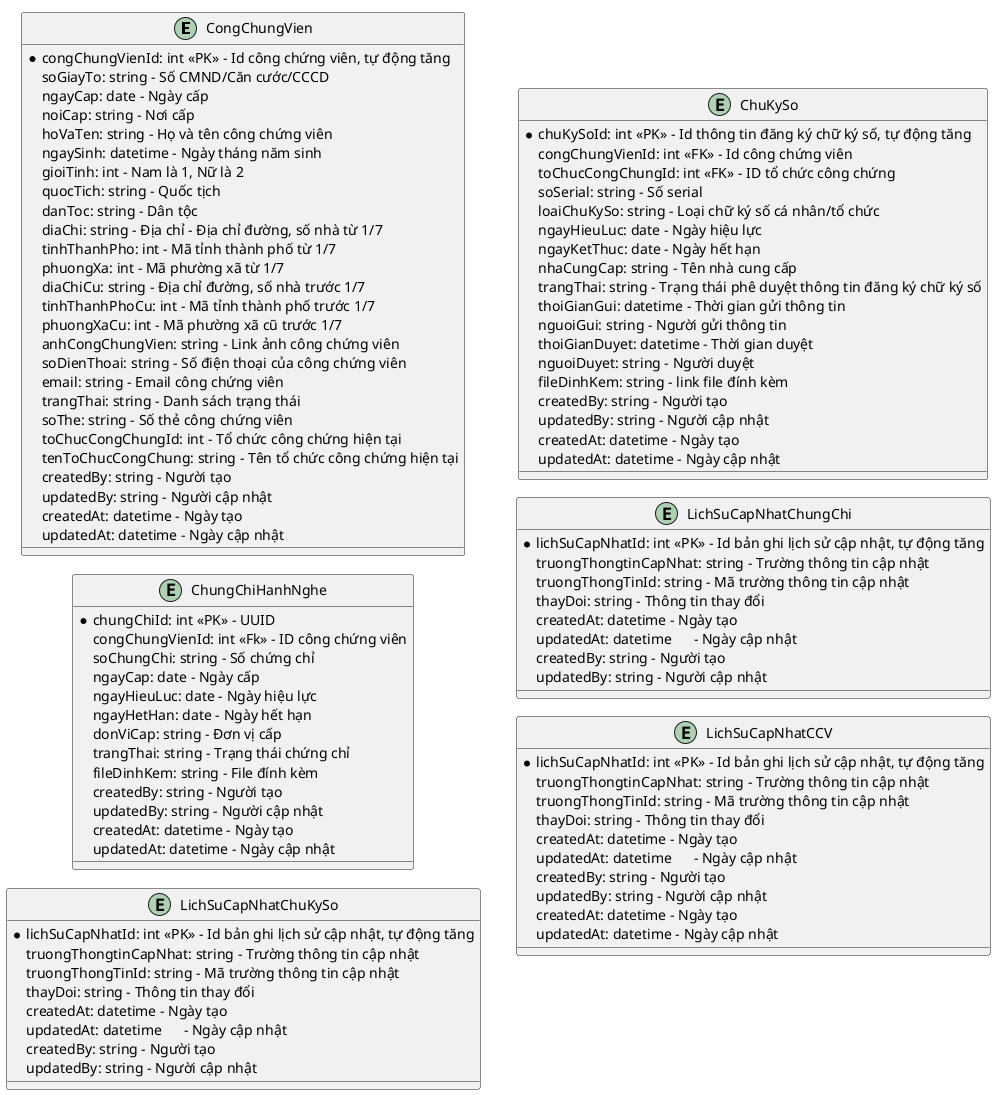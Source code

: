 @startuml ldm
!pragma layout smetana
left to right direction

entity CongChungVien
entity ChungChiHanhNghe
entity LichSuCapNhatChuKySo
entity ChuKySo
entity LichSuCapNhatChungChi
entity LichSuCapNhatCCV

entity CongChungVien {
  *congChungVienId: int <<PK>> - Id công chứng viên, tự động tăng
  soGiayTo: string - Số CMND/Căn cước/CCCD 
  ngayCap: date - Ngày cấp
  noiCap: string - Nơi cấp
  hoVaTen: string - Họ và tên công chứng viên
  ngaySinh: datetime - Ngày tháng năm sinh
  gioiTinh: int - Nam là 1, Nữ là 2
  quocTich: string - Quốc tịch
  danToc: string - Dân tộc
  diaChi: string - Địa chỉ - Địa chỉ đường, số nhà từ 1/7
  tinhThanhPho: int - Mã tỉnh thành phố từ 1/7
  phuongXa: int - Mã phường xã từ 1/7
  diaChiCu: string - Địa chỉ đường, số nhà trước 1/7
  tinhThanhPhoCu: int - Mã tỉnh thành phố trước 1/7
  phuongXaCu: int - Mã phường xã cũ trước 1/7
  anhCongChungVien: string - Link ảnh công chứng viên
  soDienThoai: string - Số điện thoại của công chứng viên
  email: string - Email công chứng viên
  trangThai: string - Danh sách trạng thái
  soThe: string - Số thẻ công chứng viên
  toChucCongChungId: int - Tổ chức công chứng hiện tại
  tenToChucCongChung: string - Tên tổ chức công chứng hiện tại
  createdBy: string - Người tạo
  updatedBy: string - Người cập nhật
  createdAt: datetime - Ngày tạo
  updatedAt: datetime - Ngày cập nhật
}

entity ChungChiHanhNghe {
  *chungChiId: int <<PK>> - UUID
  congChungVienId: int <<Fk>> - ID công chứng viên
  soChungChi: string - Số chứng chỉ
  ngayCap: date - Ngày cấp
  ngayHieuLuc: date - Ngày hiệu lực
  ngayHetHan: date - Ngày hết hạn
  donViCap: string - Đơn vị cấp
  trangThai: string - Trạng thái chứng chỉ
  fileDinhKem: string - File đính kèm
  createdBy: string - Người tạo
  updatedBy: string - Người cập nhật
  createdAt: datetime - Ngày tạo
  updatedAt: datetime - Ngày cập nhật
}

entity ChuKySo {
  *chuKySoId: int <<PK>> - Id thông tin đăng ký chữ ký số, tự động tăng
  congChungVienId: int <<FK>> - Id công chứng viên
  toChucCongChungId: int <<FK>> - ID tổ chức công chứng
  soSerial: string - Số serial
  loaiChuKySo: string - Loại chữ ký số cá nhân/tổ chức
  ngayHieuLuc: date - Ngày hiệu lực
  ngayKetThuc: date - Ngày hết hạn
  nhaCungCap: string - Tên nhà cung cấp
  trangThai: string - Trạng thái phê duyệt thông tin đăng ký chữ ký số
  thoiGianGui: datetime - Thời gian gửi thông tin
  nguoiGui: string - Người gửi thông tin
  thoiGianDuyet: datetime - Thời gian duyệt
  nguoiDuyet: string - Người duyệt
  fileDinhKem: string - link file đính kèm
  createdBy: string - Người tạo
  updatedBy: string - Người cập nhật
  createdAt: datetime - Ngày tạo
  updatedAt: datetime - Ngày cập nhật
}

entity LichSuCapNhatCCV {
  *lichSuCapNhatId: int <<PK>> - Id bản ghi lịch sử cập nhật, tự động tăng
  truongThongtinCapNhat: string - Trường thông tin cập nhật
  truongThongTinId: string - Mã trường thông tin cập nhật
  thayDoi: string - Thông tin thay đổi
  createdAt: datetime - Ngày tạo
  updatedAt: datetime      - Ngày cập nhật
  createdBy: string - Người tạo
  updatedBy: string - Người cập nhật
  createdAt: datetime - Ngày tạo
  updatedAt: datetime - Ngày cập nhật
}
entity LichSuCapNhatChuKySo {
  *lichSuCapNhatId: int <<PK>> - Id bản ghi lịch sử cập nhật, tự động tăng
  truongThongtinCapNhat: string - Trường thông tin cập nhật
  truongThongTinId: string - Mã trường thông tin cập nhật
  thayDoi: string - Thông tin thay đổi
  createdAt: datetime - Ngày tạo
  updatedAt: datetime      - Ngày cập nhật
  createdBy: string - Người tạo
  updatedBy: string - Người cập nhật
}
entity LichSuCapNhatChungChi {
  *lichSuCapNhatId: int <<PK>> - Id bản ghi lịch sử cập nhật, tự động tăng
  truongThongtinCapNhat: string - Trường thông tin cập nhật
  truongThongTinId: string - Mã trường thông tin cập nhật
  thayDoi: string - Thông tin thay đổi
  createdAt: datetime - Ngày tạo
  updatedAt: datetime      - Ngày cập nhật
  createdBy: string - Người tạo
  updatedBy: string - Người cập nhật
}

@enduml
